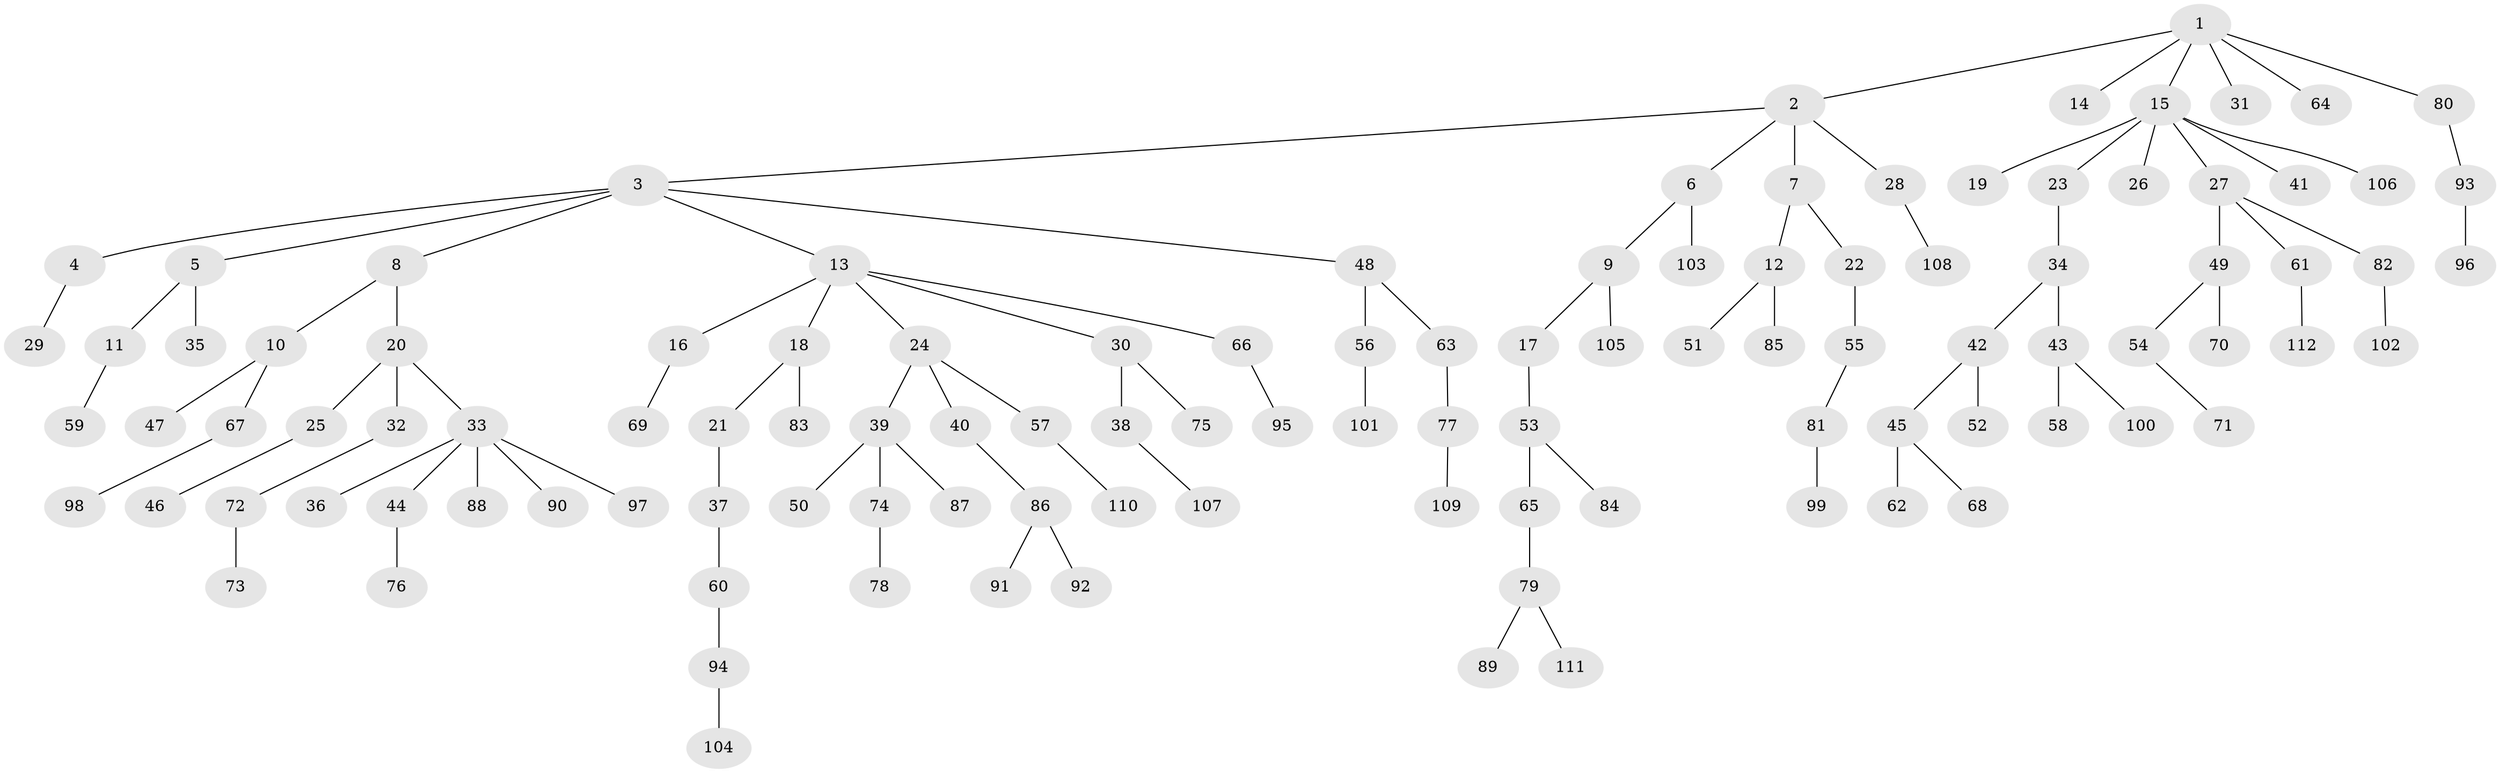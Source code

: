 // Generated by graph-tools (version 1.1) at 2025/15/03/09/25 04:15:28]
// undirected, 112 vertices, 111 edges
graph export_dot {
graph [start="1"]
  node [color=gray90,style=filled];
  1;
  2;
  3;
  4;
  5;
  6;
  7;
  8;
  9;
  10;
  11;
  12;
  13;
  14;
  15;
  16;
  17;
  18;
  19;
  20;
  21;
  22;
  23;
  24;
  25;
  26;
  27;
  28;
  29;
  30;
  31;
  32;
  33;
  34;
  35;
  36;
  37;
  38;
  39;
  40;
  41;
  42;
  43;
  44;
  45;
  46;
  47;
  48;
  49;
  50;
  51;
  52;
  53;
  54;
  55;
  56;
  57;
  58;
  59;
  60;
  61;
  62;
  63;
  64;
  65;
  66;
  67;
  68;
  69;
  70;
  71;
  72;
  73;
  74;
  75;
  76;
  77;
  78;
  79;
  80;
  81;
  82;
  83;
  84;
  85;
  86;
  87;
  88;
  89;
  90;
  91;
  92;
  93;
  94;
  95;
  96;
  97;
  98;
  99;
  100;
  101;
  102;
  103;
  104;
  105;
  106;
  107;
  108;
  109;
  110;
  111;
  112;
  1 -- 2;
  1 -- 14;
  1 -- 15;
  1 -- 31;
  1 -- 64;
  1 -- 80;
  2 -- 3;
  2 -- 6;
  2 -- 7;
  2 -- 28;
  3 -- 4;
  3 -- 5;
  3 -- 8;
  3 -- 13;
  3 -- 48;
  4 -- 29;
  5 -- 11;
  5 -- 35;
  6 -- 9;
  6 -- 103;
  7 -- 12;
  7 -- 22;
  8 -- 10;
  8 -- 20;
  9 -- 17;
  9 -- 105;
  10 -- 47;
  10 -- 67;
  11 -- 59;
  12 -- 51;
  12 -- 85;
  13 -- 16;
  13 -- 18;
  13 -- 24;
  13 -- 30;
  13 -- 66;
  15 -- 19;
  15 -- 23;
  15 -- 26;
  15 -- 27;
  15 -- 41;
  15 -- 106;
  16 -- 69;
  17 -- 53;
  18 -- 21;
  18 -- 83;
  20 -- 25;
  20 -- 32;
  20 -- 33;
  21 -- 37;
  22 -- 55;
  23 -- 34;
  24 -- 39;
  24 -- 40;
  24 -- 57;
  25 -- 46;
  27 -- 49;
  27 -- 61;
  27 -- 82;
  28 -- 108;
  30 -- 38;
  30 -- 75;
  32 -- 72;
  33 -- 36;
  33 -- 44;
  33 -- 88;
  33 -- 90;
  33 -- 97;
  34 -- 42;
  34 -- 43;
  37 -- 60;
  38 -- 107;
  39 -- 50;
  39 -- 74;
  39 -- 87;
  40 -- 86;
  42 -- 45;
  42 -- 52;
  43 -- 58;
  43 -- 100;
  44 -- 76;
  45 -- 62;
  45 -- 68;
  48 -- 56;
  48 -- 63;
  49 -- 54;
  49 -- 70;
  53 -- 65;
  53 -- 84;
  54 -- 71;
  55 -- 81;
  56 -- 101;
  57 -- 110;
  60 -- 94;
  61 -- 112;
  63 -- 77;
  65 -- 79;
  66 -- 95;
  67 -- 98;
  72 -- 73;
  74 -- 78;
  77 -- 109;
  79 -- 89;
  79 -- 111;
  80 -- 93;
  81 -- 99;
  82 -- 102;
  86 -- 91;
  86 -- 92;
  93 -- 96;
  94 -- 104;
}
